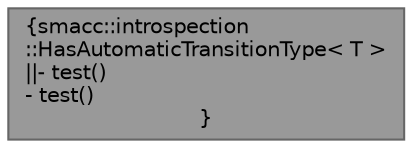 digraph "smacc::introspection::HasAutomaticTransitionType&lt; T &gt;"
{
 // LATEX_PDF_SIZE
  bgcolor="transparent";
  edge [fontname=Helvetica,fontsize=10,labelfontname=Helvetica,labelfontsize=10];
  node [fontname=Helvetica,fontsize=10,shape=box,height=0.2,width=0.4];
  Node1 [label="{smacc::introspection\l::HasAutomaticTransitionType\< T \>\n||- test()\l- test()\l}",height=0.2,width=0.4,color="gray40", fillcolor="grey60", style="filled", fontcolor="black",tooltip=" "];
}
